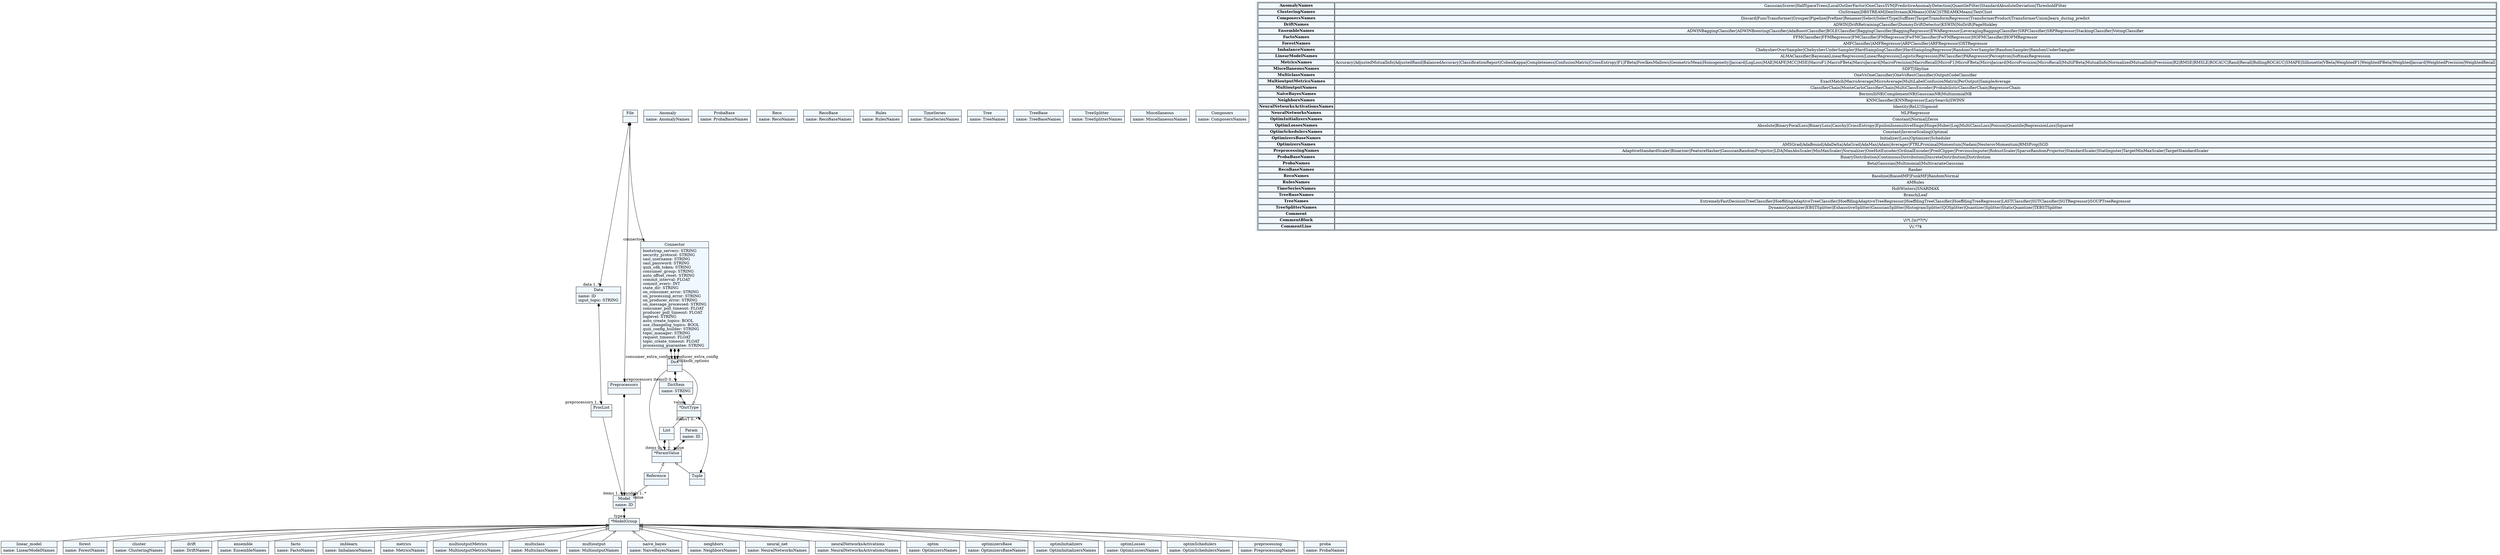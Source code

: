 
    digraph textX {
    fontname = "Bitstream Vera Sans"
    fontsize = 8
    node[
        shape=record,
        style=filled,
        fillcolor=aliceblue
    ]
    nodesep = 0.3
    edge[dir=black,arrowtail=empty]


123706085846640[ label="{File|}"]

123706085837184[ label="{Data|name: ID\linput_topic: STRING\l}"]

123706085849376[ label="{ProcList|}"]

123706085930000[ label="{Preprocessors|}"]

123706085334320[ label="{Model|name: ID\l}"]

123706085330720[ label="{*ModelGroup|}"]

123706085333264[ label="{linear_model|name: LinearModelNames\l}"]

123706085329424[ label="{forest|name: ForestNames\l}"]

123706085333552[ label="{Anomaly|name: AnomalyNames\l}"]

123706085330336[ label="{cluster|name: ClusteringNames\l}"]

123706085334896[ label="{drift|name: DriftNames\l}"]

123706085335520[ label="{ensemble|name: EnsembleNames\l}"]

123706085335568[ label="{facto|name: FactoNames\l}"]

123706085335952[ label="{imblearn|name: ImbalanceNames\l}"]

123706085336432[ label="{metrics|name: MetricsNames\l}"]

123706085336624[ label="{multioutputMetrics|name: MultioutputMetricsNames\l}"]

123706085336768[ label="{multiclass|name: MulticlassNames\l}"]

123706085336960[ label="{multioutput|name: MultioutputNames\l}"]

123706085337152[ label="{naive_bayes|name: NaiveBayesNames\l}"]

123706085337344[ label="{neighbors|name: NeighborsNames\l}"]

123706085337536[ label="{neural_net|name: NeuralNetworksNames\l}"]

123706085337680[ label="{neuralNetworksActivations|name: NeuralNetworksActivationsNames\l}"]

123706085337872[ label="{optim|name: OptimizersNames\l}"]

123706085338064[ label="{optimizersBase|name: OptimizersBaseNames\l}"]

123706085338256[ label="{optimInitializers|name: OptimInitializersNames\l}"]

123706085338400[ label="{optimLosses|name: OptimLossesNames\l}"]

123706085338592[ label="{optimSchedulers|name: OptimSchedulersNames\l}"]

123706085338784[ label="{preprocessing|name: PreprocessingNames\l}"]

123706085338976[ label="{proba|name: ProbaNames\l}"]

123706085339168[ label="{ProbaBase|name: ProbaBaseNames\l}"]

123706085339312[ label="{Reco|name: RecoNames\l}"]

123706085339504[ label="{RecoBase|name: RecoBaseNames\l}"]

123706085339696[ label="{Rules|name: RulesNames\l}"]

123706085339888[ label="{TimeSeries|name: TimeSeriesNames\l}"]

123706085340080[ label="{Tree|name: TreeNames\l}"]

123706085340272[ label="{TreeBase|name: TreeBaseNames\l}"]

123706085340464[ label="{TreeSplitter|name: TreeSplitterNames\l}"]

123706085340608[ label="{Miscellaneous|name: MiscellaneousNames\l}"]

123706085340800[ label="{Composers|name: ComposersNames\l}"]

123706085340992[ label="{Connector|bootstrap_servers: STRING\lsecurity_protocol: STRING\lsasl_username: STRING\lsasl_password: STRING\lquix_sdk_token: STRING\lconsumer_group: STRING\lauto_offset_reset: STRING\lcommit_interval: FLOAT\lcommit_every: INT\lstate_dir: STRING\lon_consumer_error: STRING\lon_processing_error: STRING\lon_producer_error: STRING\lon_message_processed: STRING\lconsumer_poll_timeout: FLOAT\lproducer_poll_timeout: FLOAT\lloglevel: STRING\lauto_create_topics: BOOL\luse_changelog_topics: BOOL\lquix_config_builder: STRING\ltopic_manager: STRING\lrequest_timeout: FLOAT\ltopic_create_timeout: FLOAT\lprocessing_guarantee: STRING\l}"]

123706085341088[ label="{Param|name: ID\l}"]

123706085341184[ label="{List|}"]

123706085341280[ label="{*ParamValue|}"]

123706085341376[ label="{Tuple|}"]

123706085341424[ label="{Dict|}"]

123706085341520[ label="{DictItem|name: STRING\l}"]

123706085341616[ label="{*DictType|}"]

123706085341712[ label="{Reference|}"]



123706085846640 -> 123706085340992[arrowtail=diamond, dir=both, headlabel="connector "]
123706085846640 -> 123706085837184[arrowtail=diamond, dir=both, headlabel="data 1..*"]
123706085846640 -> 123706085930000[arrowtail=diamond, dir=both, headlabel="preprocessors "]
123706085837184 -> 123706085849376[arrowtail=diamond, dir=both, headlabel="preprocessors 1..*"]
123706085849376 -> 123706085334320[headlabel="items 1..*"]
123706085930000 -> 123706085334320[arrowtail=diamond, dir=both, headlabel="models 1..*"]
123706085334320 -> 123706085330720[arrowtail=diamond, dir=both, headlabel="type "]
123706085330720 -> 123706085333264 [dir=back]
123706085330720 -> 123706085329424 [dir=back]
123706085330720 -> 123706085330336 [dir=back]
123706085330720 -> 123706085334896 [dir=back]
123706085330720 -> 123706085335520 [dir=back]
123706085330720 -> 123706085335568 [dir=back]
123706085330720 -> 123706085335952 [dir=back]
123706085330720 -> 123706085336432 [dir=back]
123706085330720 -> 123706085336624 [dir=back]
123706085330720 -> 123706085336768 [dir=back]
123706085330720 -> 123706085336960 [dir=back]
123706085330720 -> 123706085337152 [dir=back]
123706085330720 -> 123706085337344 [dir=back]
123706085330720 -> 123706085337536 [dir=back]
123706085330720 -> 123706085337680 [dir=back]
123706085330720 -> 123706085337872 [dir=back]
123706085330720 -> 123706085338064 [dir=back]
123706085330720 -> 123706085338256 [dir=back]
123706085330720 -> 123706085338400 [dir=back]
123706085330720 -> 123706085338592 [dir=back]
123706085330720 -> 123706085338784 [dir=back]
123706085330720 -> 123706085338976 [dir=back]
123706085340992 -> 123706085341424[arrowtail=diamond, dir=both, headlabel="consumer_extra_config "]
123706085340992 -> 123706085341424[arrowtail=diamond, dir=both, headlabel="producer_extra_config "]
123706085340992 -> 123706085341424[arrowtail=diamond, dir=both, headlabel="rocksdb_options "]
123706085341088 -> 123706085341280[arrowtail=diamond, dir=both, headlabel="value "]
123706085341184 -> 123706085341280[arrowtail=diamond, dir=both, headlabel="items 0..*"]
123706085341280 -> 123706085341712 [dir=back]
123706085341280 -> 123706085341376 [dir=back]
123706085341280 -> 123706085341184 [dir=back]
123706085341280 -> 123706085341424 [dir=back]
123706085341376 -> 123706085341616[arrowtail=diamond, dir=both, headlabel="itemsT 0..*"]
123706085341424 -> 123706085341520[arrowtail=diamond, dir=both, headlabel="itemsD 0..*"]
123706085341520 -> 123706085341616[arrowtail=diamond, dir=both, headlabel="value "]
123706085341616 -> 123706085341424 [dir=back]
123706085341616 -> 123706085341184 [dir=back]
123706085341712 -> 123706085334320[headlabel="value "]
match_rules [ shape=plaintext, label=< <table>
	<tr>
		<td><b>AnomalyNames</b></td><td>GaussianScorer|HalfSpaceTrees|LocalOutlierFactor|OneClassSVM|PredictiveAnomalyDetection|QuantileFilter|StandardAbsoluteDeviation|ThresholdFilter</td>
	</tr>
	<tr>
		<td><b>ClusteringNames</b></td><td>CluStream|DBSTREAM|DenStream|KMeans|ODAC|STREAMKMeans|TextClust</td>
	</tr>
	<tr>
		<td><b>ComposersNames</b></td><td>Discard|FuncTransformer|Grouper|Pipeline|Prefixer|Renamer|Select|SelectType|Suffixer|TargetTransformRegressor|TransformerProduct|TransformerUnion|learn_during_predict</td>
	</tr>
	<tr>
		<td><b>DriftNames</b></td><td>ADWIN|DriftRetrainingClassifier|DummyDriftDetector|KSWIN|NoDrift|PageHinkley</td>
	</tr>
	<tr>
		<td><b>EnsembleNames</b></td><td>ADWINBaggingClassifier|ADWINBoostingClassifier|AdaBoostClassifier|BOLEClassifier|BaggingClassifier|BaggingRegressor|EWARegressor|LeveragingBaggingClassifier|SRPClassifier|SRPRegressor|StackingClassifier|VotingClassifier</td>
	</tr>
	<tr>
		<td><b>FactoNames</b></td><td>FFMClassifier|FFMRegressor|FMClassifier|FMRegressor|FwFMClassifier|FwFMRegressor|HOFMClassifier|HOFMRegressor</td>
	</tr>
	<tr>
		<td><b>ForestNames</b></td><td>AMFClassifier|AMFRegressor|ARFClassifier|ARFRegressor|OXTRegressor</td>
	</tr>
	<tr>
		<td><b>ImbalanceNames</b></td><td>ChebyshevOverSampler|ChebyshevUnderSampler|HardSamplingClassifier|HardSamplingRegressor|RandomOverSampler|RandomSampler|RandomUnderSampler</td>
	</tr>
	<tr>
		<td><b>LinearModelNames</b></td><td>ALMAClassifier|BayesianLinearRegression|LinearRegression|LogisticRegression|PAClassifier|PARegressor|Perceptron|SoftmaxRegression</td>
	</tr>
	<tr>
		<td><b>MetricsNames</b></td><td>Accuracy|AdjustedMutualInfo|AdjustedRand|BalancedAccuracy|ClassificationReport|CohenKappa|Completeness|ConfusionMatrix|CrossEntropy|F1|FBeta|FowlkesMallows|GeometricMean|Homogeneity|Jaccard|LogLoss|MAE|MAPE|MCC|MSE|MacroF1|MacroFBeta|MacroJaccard|MacroPrecision|MacroRecall|MicroF1|MicroFBeta|MicroJaccard|MicroPrecision|MicroRecall|MultiFBeta|MutualInfo|NormalizedMutualInfo|Precision|R2|RMSE|RMSLE|ROCAUC|Rand|Recall|RollingROCAUC|SMAPE|Silhouette|VBeta|WeightedF1|WeightedFBeta|WeightedJaccard|WeightedPrecision|WeightedRecall</td>
	</tr>
	<tr>
		<td><b>MiscellaneousNames</b></td><td>SDFT|Skyline</td>
	</tr>
	<tr>
		<td><b>MulticlassNames</b></td><td>OneVsOneClassifier|OneVsRestClassifier|OutputCodeClassifier</td>
	</tr>
	<tr>
		<td><b>MultioutputMetricsNames</b></td><td>ExactMatch|MacroAverage|MicroAverage|MultiLabelConfusionMatrix|PerOutput|SampleAverage</td>
	</tr>
	<tr>
		<td><b>MultioutputNames</b></td><td>ClassifierChain|MonteCarloClassifierChain|MultiClassEncoder|ProbabilisticClassifierChain|RegressorChain</td>
	</tr>
	<tr>
		<td><b>NaiveBayesNames</b></td><td>BernoulliNB|ComplementNB|GaussianNB|MultinomialNB</td>
	</tr>
	<tr>
		<td><b>NeighborsNames</b></td><td>KNNClassifier|KNNRegressor|LazySearch|SWINN</td>
	</tr>
	<tr>
		<td><b>NeuralNetworksActivationsNames</b></td><td>Identity|ReLU|Sigmoid</td>
	</tr>
	<tr>
		<td><b>NeuralNetworksNames</b></td><td>MLPRegressor</td>
	</tr>
	<tr>
		<td><b>OptimInitializersNames</b></td><td>Constant|Normal|Zeros</td>
	</tr>
	<tr>
		<td><b>OptimLossesNames</b></td><td>Absolute|BinaryFocalLoss|BinaryLoss|Cauchy|CrossEntropy|EpsilonInsensitiveHinge|Hinge|Huber|Log|MultiClassLoss|Poisson|Quantile|RegressionLoss|Squared</td>
	</tr>
	<tr>
		<td><b>OptimSchedulersNames</b></td><td>Constant|InverseScaling|Optimal</td>
	</tr>
	<tr>
		<td><b>OptimizersBaseNames</b></td><td>Initializer|Loss|Optimizer|Scheduler</td>
	</tr>
	<tr>
		<td><b>OptimizersNames</b></td><td>AMSGrad|AdaBound|AdaDelta|AdaGrad|AdaMax|Adam|Averager|FTRLProximal|Momentum|Nadam|NesterovMomentum|RMSProp|SGD</td>
	</tr>
	<tr>
		<td><b>PreprocessingNames</b></td><td>AdaptiveStandardScaler|Binarizer|FeatureHasher|GaussianRandomProjector|LDA|MaxAbsScaler|MinMaxScaler|Normalizer|OneHotEncoder|OrdinalEncoder|PredClipper|PreviousImputer|RobustScaler|SparseRandomProjector|StandardScaler|StatImputer|TargetMinMaxScaler|TargetStandardScaler</td>
	</tr>
	<tr>
		<td><b>ProbaBaseNames</b></td><td>BinaryDistribution|ContinuousDistribution|DiscreteDistribution|Distribution</td>
	</tr>
	<tr>
		<td><b>ProbaNames</b></td><td>Beta|Gaussian|Multinomial|MultivariateGaussian</td>
	</tr>
	<tr>
		<td><b>RecoBaseNames</b></td><td>Ranker</td>
	</tr>
	<tr>
		<td><b>RecoNames</b></td><td>Baseline|BiasedMF|FunkMF|RandomNormal</td>
	</tr>
	<tr>
		<td><b>RulesNames</b></td><td>AMRules</td>
	</tr>
	<tr>
		<td><b>TimeSeriesNames</b></td><td>HoltWinters|SNARIMAX</td>
	</tr>
	<tr>
		<td><b>TreeBaseNames</b></td><td>Branch|Leaf</td>
	</tr>
	<tr>
		<td><b>TreeNames</b></td><td>ExtremelyFastDecisionTreeClassifier|HoeffdingAdaptiveTreeClassifier|HoeffdingAdaptiveTreeRegressor|HoeffdingTreeClassifier|HoeffdingTreeRegressor|LASTClassifier|SGTClassifier|SGTRegressor|iSOUPTreeRegressor</td>
	</tr>
	<tr>
		<td><b>TreeSplitterNames</b></td><td>DynamicQuantizer|EBSTSplitter|ExhaustiveSplitter|GaussianSplitter|HistogramSplitter|QOSplitter|Quantizer|Splitter|StaticQuantizer|TEBSTSplitter</td>
	</tr>
	<tr>
		<td><b>Comment</b></td><td></td>
	</tr>
	<tr>
		<td><b>CommentBlock</b></td><td>\/\*(.|\n)*?\*\/</td>
	</tr>
	<tr>
		<td><b>CommentLine</b></td><td>\/\/.*?$</td>
	</tr>
</table> >]


}
